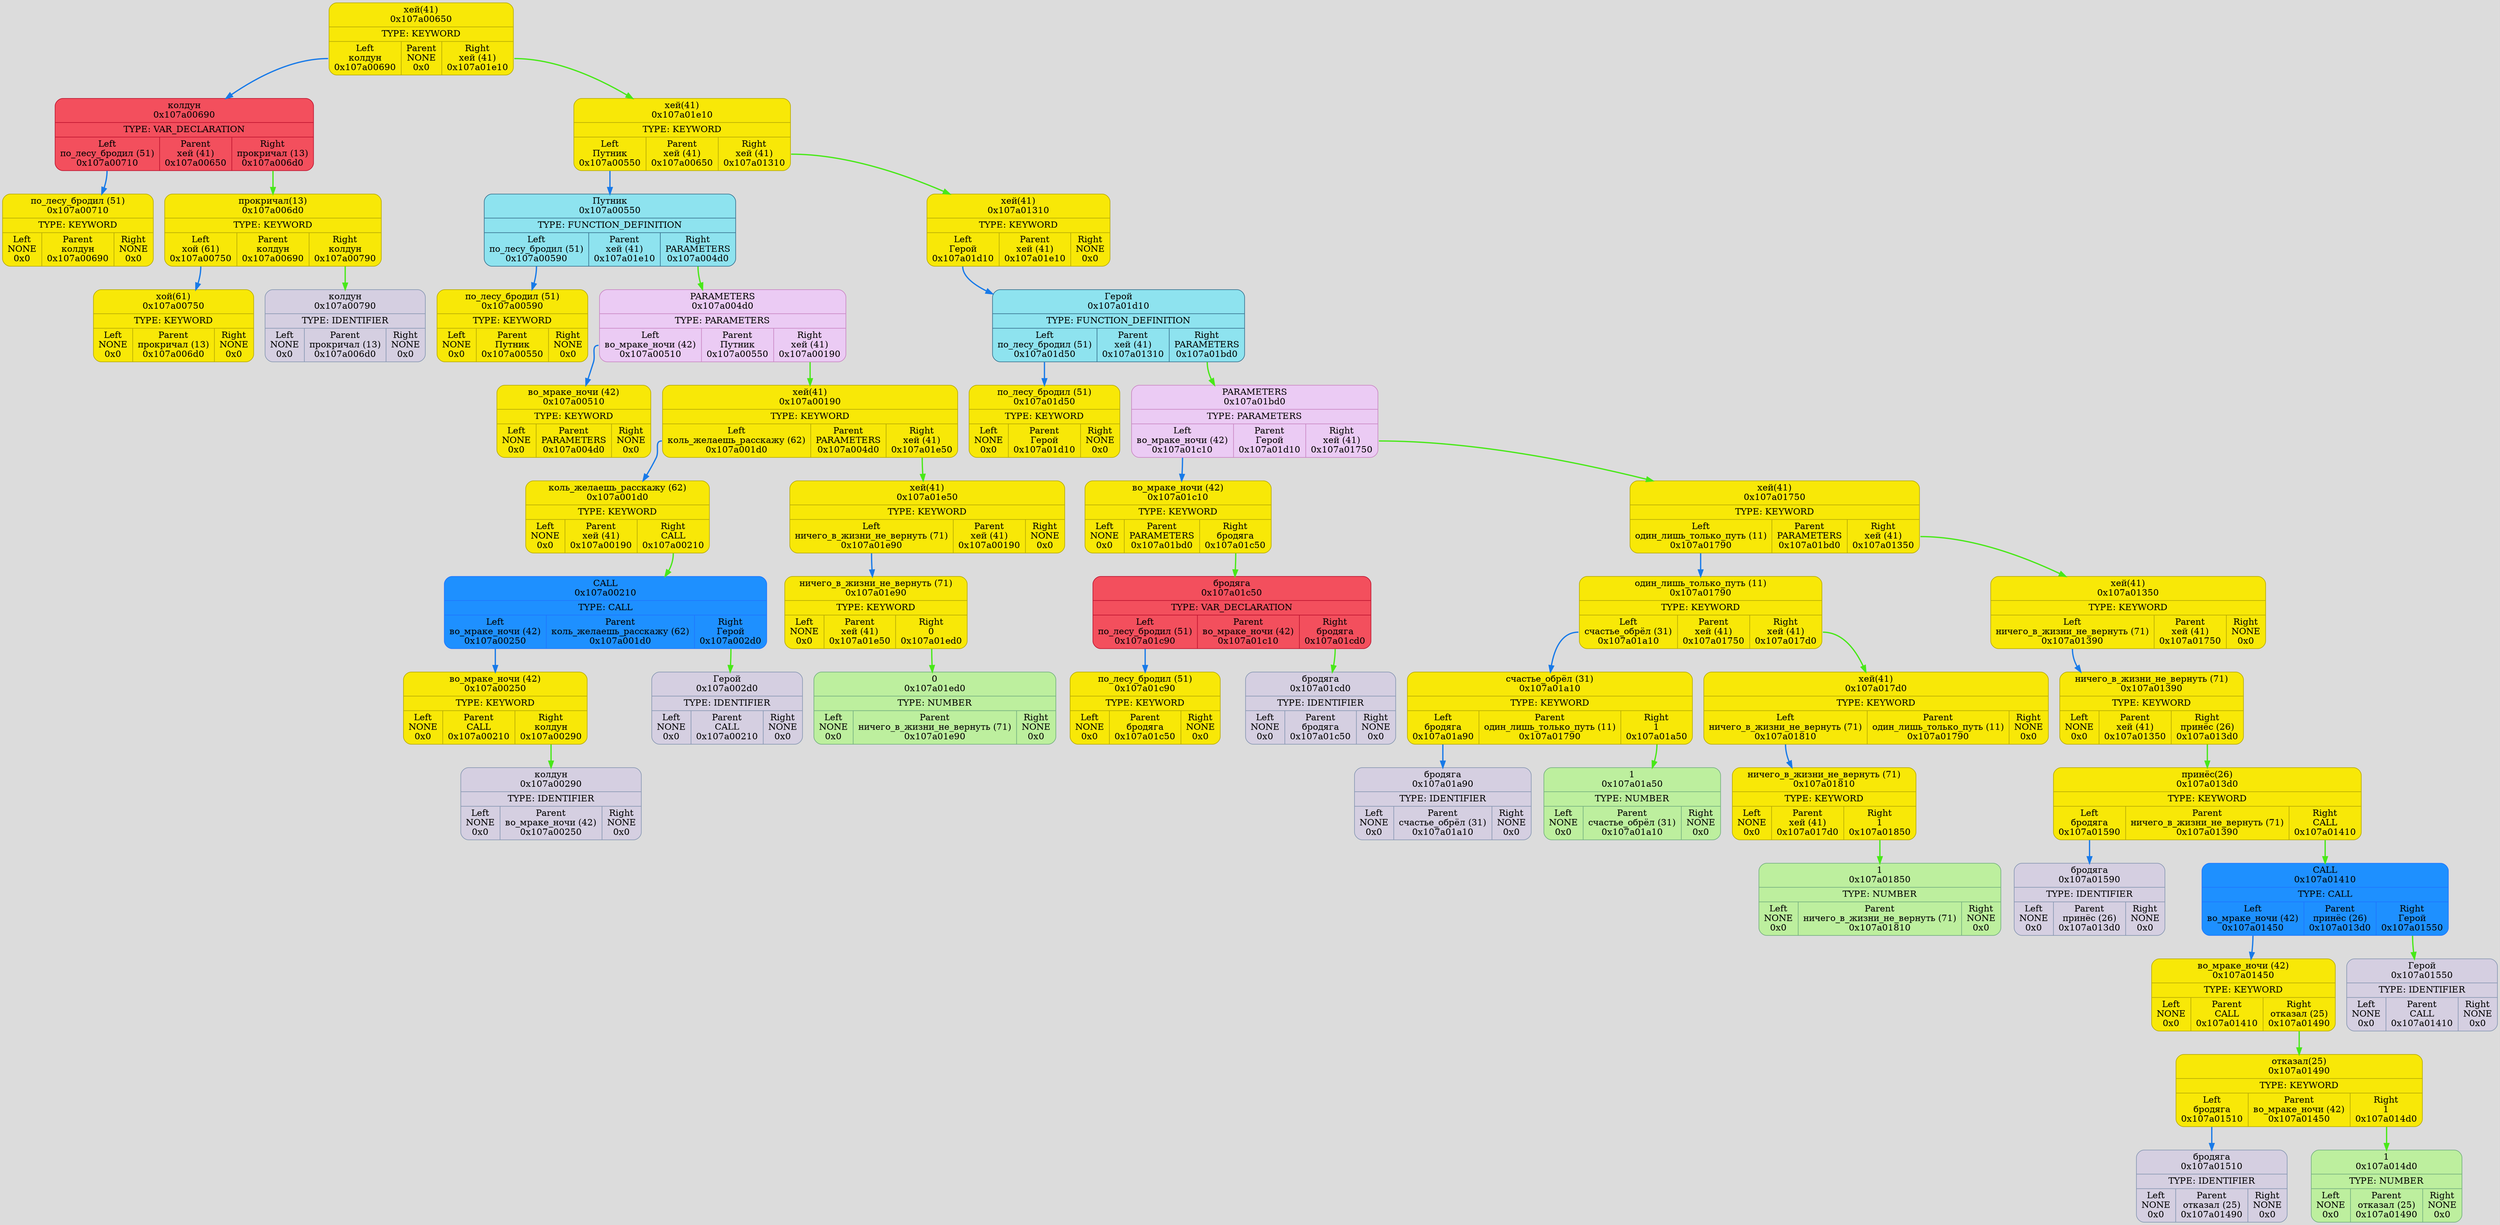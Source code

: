 digraph {
	fontname = "UbuntuMono";
	bgcolor = "#DCDCDC";

	node0x107a00650 [ shape = Mrecord; style = filled; fillcolor = "#F8E807"; color = "#B6AA05"; fontcolor = "#000000"; label = " { хей (41)\n0x107a00650 | TYPE: KEYWORD| { <left> Left\nколдун\n0x107a00690 | Parent\nNONE\n0x0 | <right> Right\nхей (41)\n0x107a01e10 } } "; ];
	node0x107a00650:<left> -> node0x107a00690 [ style = "bold"; color = "#187AE8"; label = ""; ];
	node0x107a00690 [ shape = Mrecord; style = filled; fillcolor = "#F34F5D"; color = "#BD132F"; fontcolor = "#000000"; label = " { колдун\n0x107a00690 | TYPE: VAR_DECLARATION| { <left> Left\nпо_лесу_бродил (51)\n0x107a00710 | Parent\nхей (41)\n0x107a00650 | <right> Right\nпрокричал (13)\n0x107a006d0 } } "; ];
	node0x107a00690:<left> -> node0x107a00710 [ style = "bold"; color = "#187AE8"; label = ""; ];
	node0x107a00710 [ shape = Mrecord; style = filled; fillcolor = "#F8E807"; color = "#B6AA05"; fontcolor = "#000000"; label = " { по_лесу_бродил (51)\n0x107a00710 | TYPE: KEYWORD| { <left> Left\nNONE\n0x0 | Parent\nколдун\n0x107a00690 | <right> Right\nNONE\n0x0 } } "; ];
	node0x107a006d0 [ shape = Mrecord; style = filled; fillcolor = "#F8E807"; color = "#B6AA05"; fontcolor = "#000000"; label = " { прокричал (13)\n0x107a006d0 | TYPE: KEYWORD| { <left> Left\nхой (61)\n0x107a00750 | Parent\nколдун\n0x107a00690 | <right> Right\nколдун\n0x107a00790 } } "; ];
	node0x107a006d0:<left> -> node0x107a00750 [ style = "bold"; color = "#187AE8"; label = ""; ];
	node0x107a00750 [ shape = Mrecord; style = filled; fillcolor = "#F8E807"; color = "#B6AA05"; fontcolor = "#000000"; label = " { хой (61)\n0x107a00750 | TYPE: KEYWORD| { <left> Left\nNONE\n0x0 | Parent\nпрокричал (13)\n0x107a006d0 | <right> Right\nNONE\n0x0 } } "; ];
	node0x107a00790 [ shape = Mrecord; style = filled; fillcolor = "#D5CFE1"; color = "#8797b2"; fontcolor = "#000000"; label = " { колдун\n0x107a00790 | TYPE: IDENTIFIER| { <left> Left\nNONE\n0x0 | Parent\nпрокричал (13)\n0x107a006d0 | <right> Right\nNONE\n0x0 } } "; ];
	node0x107a006d0:<right> -> node0x107a00790 [ style = "bold"; color = "#48E818"; label = ""; ];
	node0x107a00690:<right> -> node0x107a006d0 [ style = "bold"; color = "#48E818"; label = ""; ];
	node0x107a01e10 [ shape = Mrecord; style = filled; fillcolor = "#F8E807"; color = "#B6AA05"; fontcolor = "#000000"; label = " { хей (41)\n0x107a01e10 | TYPE: KEYWORD| { <left> Left\nПутник\n0x107a00550 | Parent\nхей (41)\n0x107a00650 | <right> Right\nхей (41)\n0x107a01310 } } "; ];
	node0x107a01e10:<left> -> node0x107a00550 [ style = "bold"; color = "#187AE8"; label = ""; ];
	node0x107a00550 [ shape = Mrecord; style = filled; fillcolor = "#8EE3EF"; color = "#37718E"; fontcolor = "#000000"; label = " { Путник\n0x107a00550 | TYPE: FUNCTION_DEFINITION| { <left> Left\nпо_лесу_бродил (51)\n0x107a00590 | Parent\nхей (41)\n0x107a01e10 | <right> Right\nPARAMETERS\n0x107a004d0 } } "; ];
	node0x107a00550:<left> -> node0x107a00590 [ style = "bold"; color = "#187AE8"; label = ""; ];
	node0x107a00590 [ shape = Mrecord; style = filled; fillcolor = "#F8E807"; color = "#B6AA05"; fontcolor = "#000000"; label = " { по_лесу_бродил (51)\n0x107a00590 | TYPE: KEYWORD| { <left> Left\nNONE\n0x0 | Parent\nПутник\n0x107a00550 | <right> Right\nNONE\n0x0 } } "; ];
	node0x107a004d0 [ shape = Mrecord; style = filled; fillcolor = "#EBCBF4"; color = "#C986C3"; fontcolor = "#000000"; label = " { PARAMETERS\n0x107a004d0 | TYPE: PARAMETERS| { <left> Left\nво_мраке_ночи (42)\n0x107a00510 | Parent\nПутник\n0x107a00550 | <right> Right\nхей (41)\n0x107a00190 } } "; ];
	node0x107a004d0:<left> -> node0x107a00510 [ style = "bold"; color = "#187AE8"; label = ""; ];
	node0x107a00510 [ shape = Mrecord; style = filled; fillcolor = "#F8E807"; color = "#B6AA05"; fontcolor = "#000000"; label = " { во_мраке_ночи (42)\n0x107a00510 | TYPE: KEYWORD| { <left> Left\nNONE\n0x0 | Parent\nPARAMETERS\n0x107a004d0 | <right> Right\nNONE\n0x0 } } "; ];
	node0x107a00190 [ shape = Mrecord; style = filled; fillcolor = "#F8E807"; color = "#B6AA05"; fontcolor = "#000000"; label = " { хей (41)\n0x107a00190 | TYPE: KEYWORD| { <left> Left\nколь_желаешь_расскажу (62)\n0x107a001d0 | Parent\nPARAMETERS\n0x107a004d0 | <right> Right\nхей (41)\n0x107a01e50 } } "; ];
	node0x107a00190:<left> -> node0x107a001d0 [ style = "bold"; color = "#187AE8"; label = ""; ];
	node0x107a001d0 [ shape = Mrecord; style = filled; fillcolor = "#F8E807"; color = "#B6AA05"; fontcolor = "#000000"; label = " { коль_желаешь_расскажу (62)\n0x107a001d0 | TYPE: KEYWORD| { <left> Left\nNONE\n0x0 | Parent\nхей (41)\n0x107a00190 | <right> Right\nCALL\n0x107a00210 } } "; ];
	node0x107a00210 [ shape = Mrecord; style = filled; fillcolor = "#1E90FF"; color = "#1F75FE"; fontcolor = "#000000"; label = " { CALL\n0x107a00210 | TYPE: CALL| { <left> Left\nво_мраке_ночи (42)\n0x107a00250 | Parent\nколь_желаешь_расскажу (62)\n0x107a001d0 | <right> Right\nГерой\n0x107a002d0 } } "; ];
	node0x107a00210:<left> -> node0x107a00250 [ style = "bold"; color = "#187AE8"; label = ""; ];
	node0x107a00250 [ shape = Mrecord; style = filled; fillcolor = "#F8E807"; color = "#B6AA05"; fontcolor = "#000000"; label = " { во_мраке_ночи (42)\n0x107a00250 | TYPE: KEYWORD| { <left> Left\nNONE\n0x0 | Parent\nCALL\n0x107a00210 | <right> Right\nколдун\n0x107a00290 } } "; ];
	node0x107a00290 [ shape = Mrecord; style = filled; fillcolor = "#D5CFE1"; color = "#8797b2"; fontcolor = "#000000"; label = " { колдун\n0x107a00290 | TYPE: IDENTIFIER| { <left> Left\nNONE\n0x0 | Parent\nво_мраке_ночи (42)\n0x107a00250 | <right> Right\nNONE\n0x0 } } "; ];
	node0x107a00250:<right> -> node0x107a00290 [ style = "bold"; color = "#48E818"; label = ""; ];
	node0x107a002d0 [ shape = Mrecord; style = filled; fillcolor = "#D5CFE1"; color = "#8797b2"; fontcolor = "#000000"; label = " { Герой\n0x107a002d0 | TYPE: IDENTIFIER| { <left> Left\nNONE\n0x0 | Parent\nCALL\n0x107a00210 | <right> Right\nNONE\n0x0 } } "; ];
	node0x107a00210:<right> -> node0x107a002d0 [ style = "bold"; color = "#48E818"; label = ""; ];
	node0x107a001d0:<right> -> node0x107a00210 [ style = "bold"; color = "#48E818"; label = ""; ];
	node0x107a01e50 [ shape = Mrecord; style = filled; fillcolor = "#F8E807"; color = "#B6AA05"; fontcolor = "#000000"; label = " { хей (41)\n0x107a01e50 | TYPE: KEYWORD| { <left> Left\nничего_в_жизни_не_вернуть (71)\n0x107a01e90 | Parent\nхей (41)\n0x107a00190 | <right> Right\nNONE\n0x0 } } "; ];
	node0x107a01e50:<left> -> node0x107a01e90 [ style = "bold"; color = "#187AE8"; label = ""; ];
	node0x107a01e90 [ shape = Mrecord; style = filled; fillcolor = "#F8E807"; color = "#B6AA05"; fontcolor = "#000000"; label = " { ничего_в_жизни_не_вернуть (71)\n0x107a01e90 | TYPE: KEYWORD| { <left> Left\nNONE\n0x0 | Parent\nхей (41)\n0x107a01e50 | <right> Right\n0\n0x107a01ed0 } } "; ];
	node0x107a01ed0 [ shape = Mrecord; style = filled; fillcolor = "#BDEF9E"; color = "#74AF80"; fontcolor = "#000000"; label = " { 0\n0x107a01ed0 | TYPE: NUMBER| { <left> Left\nNONE\n0x0 | Parent\nничего_в_жизни_не_вернуть (71)\n0x107a01e90 | <right> Right\nNONE\n0x0 } } "; ];
	node0x107a01e90:<right> -> node0x107a01ed0 [ style = "bold"; color = "#48E818"; label = ""; ];
	node0x107a00190:<right> -> node0x107a01e50 [ style = "bold"; color = "#48E818"; label = ""; ];
	node0x107a004d0:<right> -> node0x107a00190 [ style = "bold"; color = "#48E818"; label = ""; ];
	node0x107a00550:<right> -> node0x107a004d0 [ style = "bold"; color = "#48E818"; label = ""; ];
	node0x107a01310 [ shape = Mrecord; style = filled; fillcolor = "#F8E807"; color = "#B6AA05"; fontcolor = "#000000"; label = " { хей (41)\n0x107a01310 | TYPE: KEYWORD| { <left> Left\nГерой\n0x107a01d10 | Parent\nхей (41)\n0x107a01e10 | <right> Right\nNONE\n0x0 } } "; ];
	node0x107a01310:<left> -> node0x107a01d10 [ style = "bold"; color = "#187AE8"; label = ""; ];
	node0x107a01d10 [ shape = Mrecord; style = filled; fillcolor = "#8EE3EF"; color = "#37718E"; fontcolor = "#000000"; label = " { Герой\n0x107a01d10 | TYPE: FUNCTION_DEFINITION| { <left> Left\nпо_лесу_бродил (51)\n0x107a01d50 | Parent\nхей (41)\n0x107a01310 | <right> Right\nPARAMETERS\n0x107a01bd0 } } "; ];
	node0x107a01d10:<left> -> node0x107a01d50 [ style = "bold"; color = "#187AE8"; label = ""; ];
	node0x107a01d50 [ shape = Mrecord; style = filled; fillcolor = "#F8E807"; color = "#B6AA05"; fontcolor = "#000000"; label = " { по_лесу_бродил (51)\n0x107a01d50 | TYPE: KEYWORD| { <left> Left\nNONE\n0x0 | Parent\nГерой\n0x107a01d10 | <right> Right\nNONE\n0x0 } } "; ];
	node0x107a01bd0 [ shape = Mrecord; style = filled; fillcolor = "#EBCBF4"; color = "#C986C3"; fontcolor = "#000000"; label = " { PARAMETERS\n0x107a01bd0 | TYPE: PARAMETERS| { <left> Left\nво_мраке_ночи (42)\n0x107a01c10 | Parent\nГерой\n0x107a01d10 | <right> Right\nхей (41)\n0x107a01750 } } "; ];
	node0x107a01bd0:<left> -> node0x107a01c10 [ style = "bold"; color = "#187AE8"; label = ""; ];
	node0x107a01c10 [ shape = Mrecord; style = filled; fillcolor = "#F8E807"; color = "#B6AA05"; fontcolor = "#000000"; label = " { во_мраке_ночи (42)\n0x107a01c10 | TYPE: KEYWORD| { <left> Left\nNONE\n0x0 | Parent\nPARAMETERS\n0x107a01bd0 | <right> Right\nбродяга\n0x107a01c50 } } "; ];
	node0x107a01c50 [ shape = Mrecord; style = filled; fillcolor = "#F34F5D"; color = "#BD132F"; fontcolor = "#000000"; label = " { бродяга\n0x107a01c50 | TYPE: VAR_DECLARATION| { <left> Left\nпо_лесу_бродил (51)\n0x107a01c90 | Parent\nво_мраке_ночи (42)\n0x107a01c10 | <right> Right\nбродяга\n0x107a01cd0 } } "; ];
	node0x107a01c50:<left> -> node0x107a01c90 [ style = "bold"; color = "#187AE8"; label = ""; ];
	node0x107a01c90 [ shape = Mrecord; style = filled; fillcolor = "#F8E807"; color = "#B6AA05"; fontcolor = "#000000"; label = " { по_лесу_бродил (51)\n0x107a01c90 | TYPE: KEYWORD| { <left> Left\nNONE\n0x0 | Parent\nбродяга\n0x107a01c50 | <right> Right\nNONE\n0x0 } } "; ];
	node0x107a01cd0 [ shape = Mrecord; style = filled; fillcolor = "#D5CFE1"; color = "#8797b2"; fontcolor = "#000000"; label = " { бродяга\n0x107a01cd0 | TYPE: IDENTIFIER| { <left> Left\nNONE\n0x0 | Parent\nбродяга\n0x107a01c50 | <right> Right\nNONE\n0x0 } } "; ];
	node0x107a01c50:<right> -> node0x107a01cd0 [ style = "bold"; color = "#48E818"; label = ""; ];
	node0x107a01c10:<right> -> node0x107a01c50 [ style = "bold"; color = "#48E818"; label = ""; ];
	node0x107a01750 [ shape = Mrecord; style = filled; fillcolor = "#F8E807"; color = "#B6AA05"; fontcolor = "#000000"; label = " { хей (41)\n0x107a01750 | TYPE: KEYWORD| { <left> Left\nодин_лишь_только_путь (11)\n0x107a01790 | Parent\nPARAMETERS\n0x107a01bd0 | <right> Right\nхей (41)\n0x107a01350 } } "; ];
	node0x107a01750:<left> -> node0x107a01790 [ style = "bold"; color = "#187AE8"; label = ""; ];
	node0x107a01790 [ shape = Mrecord; style = filled; fillcolor = "#F8E807"; color = "#B6AA05"; fontcolor = "#000000"; label = " { один_лишь_только_путь (11)\n0x107a01790 | TYPE: KEYWORD| { <left> Left\nсчастье_обрёл (31)\n0x107a01a10 | Parent\nхей (41)\n0x107a01750 | <right> Right\nхей (41)\n0x107a017d0 } } "; ];
	node0x107a01790:<left> -> node0x107a01a10 [ style = "bold"; color = "#187AE8"; label = ""; ];
	node0x107a01a10 [ shape = Mrecord; style = filled; fillcolor = "#F8E807"; color = "#B6AA05"; fontcolor = "#000000"; label = " { счастье_обрёл (31)\n0x107a01a10 | TYPE: KEYWORD| { <left> Left\nбродяга\n0x107a01a90 | Parent\nодин_лишь_только_путь (11)\n0x107a01790 | <right> Right\n1\n0x107a01a50 } } "; ];
	node0x107a01a10:<left> -> node0x107a01a90 [ style = "bold"; color = "#187AE8"; label = ""; ];
	node0x107a01a90 [ shape = Mrecord; style = filled; fillcolor = "#D5CFE1"; color = "#8797b2"; fontcolor = "#000000"; label = " { бродяга\n0x107a01a90 | TYPE: IDENTIFIER| { <left> Left\nNONE\n0x0 | Parent\nсчастье_обрёл (31)\n0x107a01a10 | <right> Right\nNONE\n0x0 } } "; ];
	node0x107a01a50 [ shape = Mrecord; style = filled; fillcolor = "#BDEF9E"; color = "#74AF80"; fontcolor = "#000000"; label = " { 1\n0x107a01a50 | TYPE: NUMBER| { <left> Left\nNONE\n0x0 | Parent\nсчастье_обрёл (31)\n0x107a01a10 | <right> Right\nNONE\n0x0 } } "; ];
	node0x107a01a10:<right> -> node0x107a01a50 [ style = "bold"; color = "#48E818"; label = ""; ];
	node0x107a017d0 [ shape = Mrecord; style = filled; fillcolor = "#F8E807"; color = "#B6AA05"; fontcolor = "#000000"; label = " { хей (41)\n0x107a017d0 | TYPE: KEYWORD| { <left> Left\nничего_в_жизни_не_вернуть (71)\n0x107a01810 | Parent\nодин_лишь_только_путь (11)\n0x107a01790 | <right> Right\nNONE\n0x0 } } "; ];
	node0x107a017d0:<left> -> node0x107a01810 [ style = "bold"; color = "#187AE8"; label = ""; ];
	node0x107a01810 [ shape = Mrecord; style = filled; fillcolor = "#F8E807"; color = "#B6AA05"; fontcolor = "#000000"; label = " { ничего_в_жизни_не_вернуть (71)\n0x107a01810 | TYPE: KEYWORD| { <left> Left\nNONE\n0x0 | Parent\nхей (41)\n0x107a017d0 | <right> Right\n1\n0x107a01850 } } "; ];
	node0x107a01850 [ shape = Mrecord; style = filled; fillcolor = "#BDEF9E"; color = "#74AF80"; fontcolor = "#000000"; label = " { 1\n0x107a01850 | TYPE: NUMBER| { <left> Left\nNONE\n0x0 | Parent\nничего_в_жизни_не_вернуть (71)\n0x107a01810 | <right> Right\nNONE\n0x0 } } "; ];
	node0x107a01810:<right> -> node0x107a01850 [ style = "bold"; color = "#48E818"; label = ""; ];
	node0x107a01790:<right> -> node0x107a017d0 [ style = "bold"; color = "#48E818"; label = ""; ];
	node0x107a01350 [ shape = Mrecord; style = filled; fillcolor = "#F8E807"; color = "#B6AA05"; fontcolor = "#000000"; label = " { хей (41)\n0x107a01350 | TYPE: KEYWORD| { <left> Left\nничего_в_жизни_не_вернуть (71)\n0x107a01390 | Parent\nхей (41)\n0x107a01750 | <right> Right\nNONE\n0x0 } } "; ];
	node0x107a01350:<left> -> node0x107a01390 [ style = "bold"; color = "#187AE8"; label = ""; ];
	node0x107a01390 [ shape = Mrecord; style = filled; fillcolor = "#F8E807"; color = "#B6AA05"; fontcolor = "#000000"; label = " { ничего_в_жизни_не_вернуть (71)\n0x107a01390 | TYPE: KEYWORD| { <left> Left\nNONE\n0x0 | Parent\nхей (41)\n0x107a01350 | <right> Right\nпринёс (26)\n0x107a013d0 } } "; ];
	node0x107a013d0 [ shape = Mrecord; style = filled; fillcolor = "#F8E807"; color = "#B6AA05"; fontcolor = "#000000"; label = " { принёс (26)\n0x107a013d0 | TYPE: KEYWORD| { <left> Left\nбродяга\n0x107a01590 | Parent\nничего_в_жизни_не_вернуть (71)\n0x107a01390 | <right> Right\nCALL\n0x107a01410 } } "; ];
	node0x107a013d0:<left> -> node0x107a01590 [ style = "bold"; color = "#187AE8"; label = ""; ];
	node0x107a01590 [ shape = Mrecord; style = filled; fillcolor = "#D5CFE1"; color = "#8797b2"; fontcolor = "#000000"; label = " { бродяга\n0x107a01590 | TYPE: IDENTIFIER| { <left> Left\nNONE\n0x0 | Parent\nпринёс (26)\n0x107a013d0 | <right> Right\nNONE\n0x0 } } "; ];
	node0x107a01410 [ shape = Mrecord; style = filled; fillcolor = "#1E90FF"; color = "#1F75FE"; fontcolor = "#000000"; label = " { CALL\n0x107a01410 | TYPE: CALL| { <left> Left\nво_мраке_ночи (42)\n0x107a01450 | Parent\nпринёс (26)\n0x107a013d0 | <right> Right\nГерой\n0x107a01550 } } "; ];
	node0x107a01410:<left> -> node0x107a01450 [ style = "bold"; color = "#187AE8"; label = ""; ];
	node0x107a01450 [ shape = Mrecord; style = filled; fillcolor = "#F8E807"; color = "#B6AA05"; fontcolor = "#000000"; label = " { во_мраке_ночи (42)\n0x107a01450 | TYPE: KEYWORD| { <left> Left\nNONE\n0x0 | Parent\nCALL\n0x107a01410 | <right> Right\nотказал (25)\n0x107a01490 } } "; ];
	node0x107a01490 [ shape = Mrecord; style = filled; fillcolor = "#F8E807"; color = "#B6AA05"; fontcolor = "#000000"; label = " { отказал (25)\n0x107a01490 | TYPE: KEYWORD| { <left> Left\nбродяга\n0x107a01510 | Parent\nво_мраке_ночи (42)\n0x107a01450 | <right> Right\n1\n0x107a014d0 } } "; ];
	node0x107a01490:<left> -> node0x107a01510 [ style = "bold"; color = "#187AE8"; label = ""; ];
	node0x107a01510 [ shape = Mrecord; style = filled; fillcolor = "#D5CFE1"; color = "#8797b2"; fontcolor = "#000000"; label = " { бродяга\n0x107a01510 | TYPE: IDENTIFIER| { <left> Left\nNONE\n0x0 | Parent\nотказал (25)\n0x107a01490 | <right> Right\nNONE\n0x0 } } "; ];
	node0x107a014d0 [ shape = Mrecord; style = filled; fillcolor = "#BDEF9E"; color = "#74AF80"; fontcolor = "#000000"; label = " { 1\n0x107a014d0 | TYPE: NUMBER| { <left> Left\nNONE\n0x0 | Parent\nотказал (25)\n0x107a01490 | <right> Right\nNONE\n0x0 } } "; ];
	node0x107a01490:<right> -> node0x107a014d0 [ style = "bold"; color = "#48E818"; label = ""; ];
	node0x107a01450:<right> -> node0x107a01490 [ style = "bold"; color = "#48E818"; label = ""; ];
	node0x107a01550 [ shape = Mrecord; style = filled; fillcolor = "#D5CFE1"; color = "#8797b2"; fontcolor = "#000000"; label = " { Герой\n0x107a01550 | TYPE: IDENTIFIER| { <left> Left\nNONE\n0x0 | Parent\nCALL\n0x107a01410 | <right> Right\nNONE\n0x0 } } "; ];
	node0x107a01410:<right> -> node0x107a01550 [ style = "bold"; color = "#48E818"; label = ""; ];
	node0x107a013d0:<right> -> node0x107a01410 [ style = "bold"; color = "#48E818"; label = ""; ];
	node0x107a01390:<right> -> node0x107a013d0 [ style = "bold"; color = "#48E818"; label = ""; ];
	node0x107a01750:<right> -> node0x107a01350 [ style = "bold"; color = "#48E818"; label = ""; ];
	node0x107a01bd0:<right> -> node0x107a01750 [ style = "bold"; color = "#48E818"; label = ""; ];
	node0x107a01d10:<right> -> node0x107a01bd0 [ style = "bold"; color = "#48E818"; label = ""; ];
	node0x107a01e10:<right> -> node0x107a01310 [ style = "bold"; color = "#48E818"; label = ""; ];
	node0x107a00650:<right> -> node0x107a01e10 [ style = "bold"; color = "#48E818"; label = ""; ];
}
